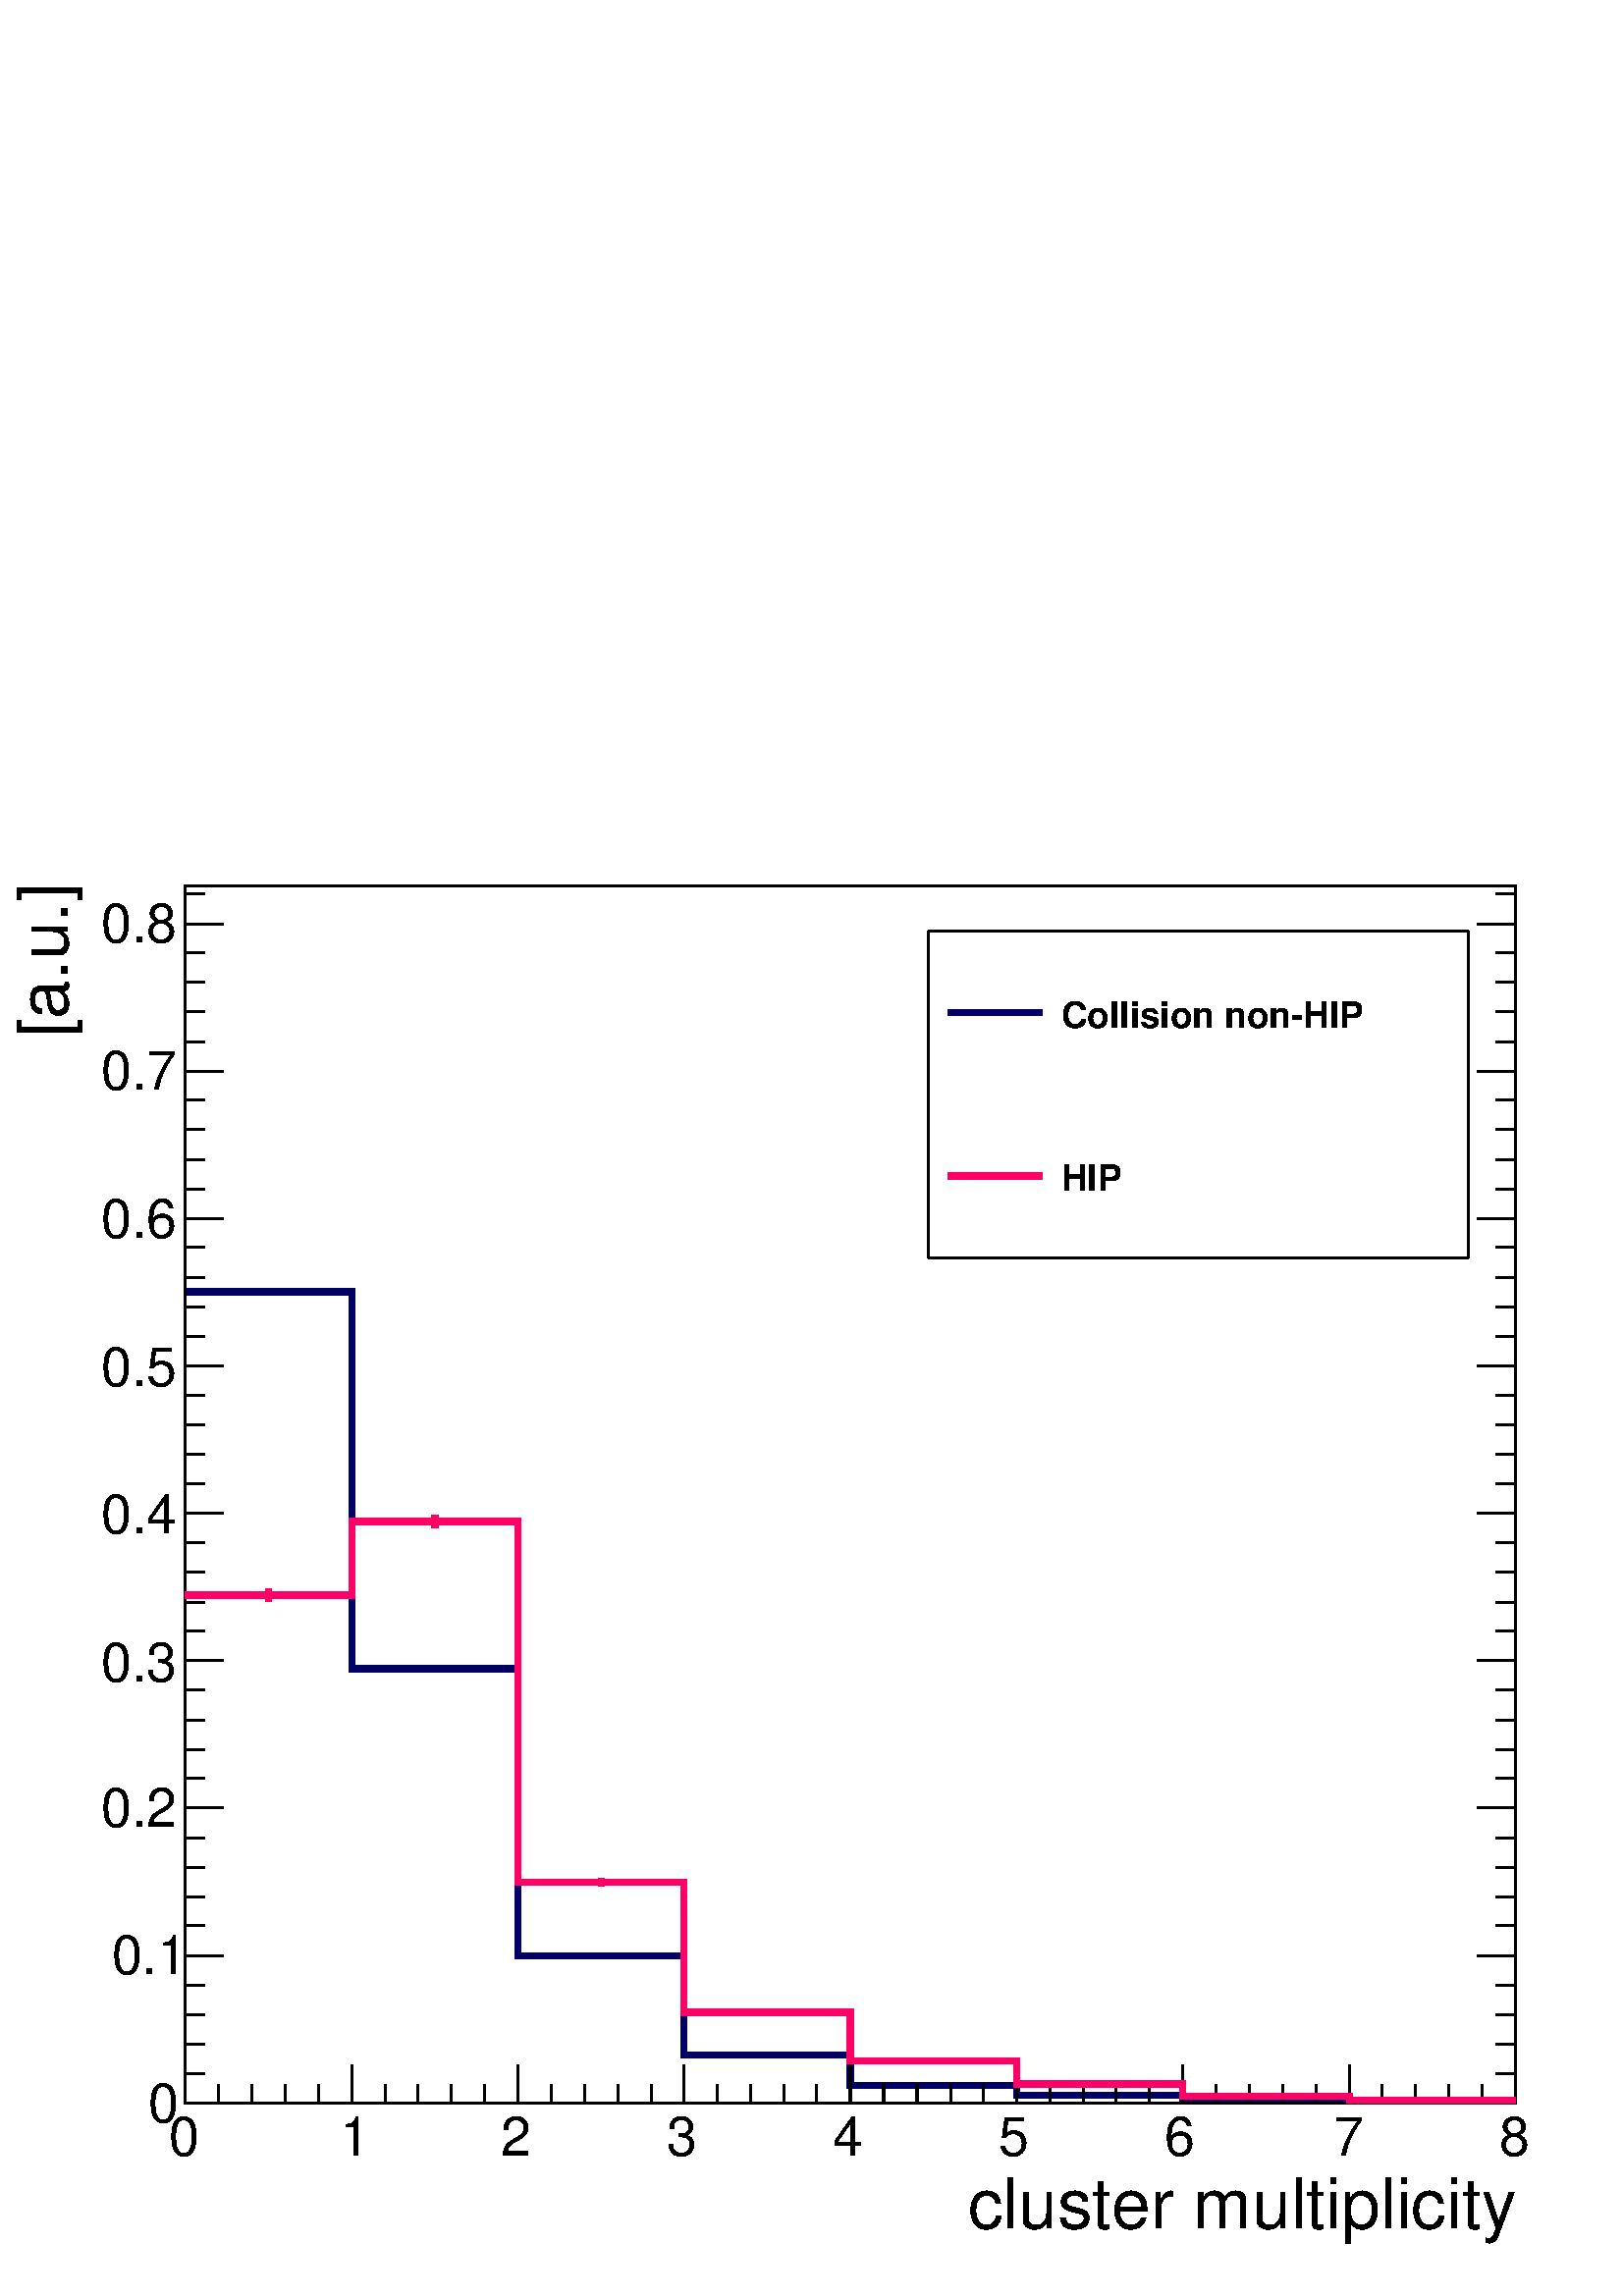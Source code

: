 %!PS-Adobe-2.0 EPSF-2.0
%%BoundingBox:  0 0 567 544
%%DocumentNeededResources: ProcSet (FontSetInit)
%%EndComments
%%BeginProlog
80 dict begin
/s {stroke} def /l {lineto} def /m {moveto} def /t {translate} def
/r {rotate} def /rl {roll}  def /R {repeat} def
/d {rlineto} def /rm {rmoveto} def /gr {grestore} def /f {eofill} def
/c {setrgbcolor} def /black {0 setgray} def /sd {setdash} def
/cl {closepath} def /sf {scalefont setfont} def /lw {setlinewidth} def
/box {m dup 0 exch d exch 0 d 0 exch neg d cl} def
/NC{systemdict begin initclip end}def/C{NC box clip newpath}def
/bl {box s} def /bf {gsave box gsave f grestore 1 lw [] 0 sd s grestore} def /Y { 0 exch d} def /X { 0 d} def 
/K {{pop pop 0 moveto} exch kshow} bind def
/ita {/ang 15 def gsave [1 0 ang dup sin exch cos div 1 0 0] concat} def 
/mp {newpath /y exch def /x exch def} def
/side {[w .77 mul w .23 mul] .385 w mul sd w 0 l currentpoint t -144 r} def
/mr {mp x y w2 0 360 arc} def /m24 {mr s} def /m20 {mr f} def
/mb {mp x y w2 add m w2 neg 0 d 0 w neg d w 0 d 0 w d cl} def
/mt {mp x y w2 add m w2 neg w neg d w 0 d cl} def
/m21 {mb f} def /m25 {mb s} def /m22 {mt f} def /m26{mt s} def
/m23 {mp x y w2 sub m w2 w d w neg 0 d cl f} def
/m27 {mp x y w2 add m w3 neg w2 neg d w3 w2 neg d w3 w2 d cl s} def
/m28 {mp x w2 sub y w2 sub w3 add m w3 0 d  0 w3 neg d w3 0 d 0 w3 d w3 0 d  0 w3 d w3 neg 0 d 0 w3 d w3 neg 0 d 0 w3 neg d w3 neg 0 d cl s } def
/m29 {mp gsave x w2 sub y w2 add w3 sub m currentpoint t 4 {side} repeat cl fill gr} def
/m30 {mp gsave x w2 sub y w2 add w3 sub m currentpoint t 4 {side} repeat cl s gr} def
/m31 {mp x y w2 sub m 0 w d x w2 sub y m w 0 d x w2 sub y w2 add m w w neg d x w2 sub y w2 sub m w w d s} def
/m32 {mp x y w2 sub m w2 w d w neg 0 d cl s} def
/m33 {mp x y w2 add m w3 neg w2 neg d w3 w2 neg d w3 w2 d cl f} def
/m34 {mp x w2 sub y w2 sub w3 add m w3 0 d  0 w3 neg d w3 0 d 0 w3 d w3 0 d  0 w3 d w3 neg 0 d 0 w3 d w3 neg 0 d 0 w3 neg d w3 neg 0 d cl f } def
/m2 {mp x y w2 sub m 0 w d x w2 sub y m w 0 d s} def
/m5 {mp x w2 sub y w2 sub m w w d x w2 sub y w2 add m w w neg d s} def
%%IncludeResource: ProcSet (FontSetInit)
%%IncludeResource: font Times-Roman
%%IncludeResource: font Times-Italic
%%IncludeResource: font Times-Bold
%%IncludeResource: font Times-BoldItalic
%%IncludeResource: font Helvetica
%%IncludeResource: font Helvetica-Oblique
%%IncludeResource: font Helvetica-Bold
%%IncludeResource: font Helvetica-BoldOblique
%%IncludeResource: font Courier
%%IncludeResource: font Courier-Oblique
%%IncludeResource: font Courier-Bold
%%IncludeResource: font Courier-BoldOblique
%%IncludeResource: font Symbol
%%IncludeResource: font ZapfDingbats
/reEncode {exch findfont dup length dict begin {1 index /FID eq  {pop pop} {def} ifelse } forall /Encoding exch def currentdict end dup /FontName get exch definefont pop } def [/Times-Bold /Times-Italic /Times-BoldItalic /Helvetica /Helvetica-Oblique
 /Helvetica-Bold /Helvetica-BoldOblique /Courier /Courier-Oblique /Courier-Bold /Courier-BoldOblique /Times-Roman /AvantGarde-Book /AvantGarde-BookOblique /AvantGarde-Demi /AvantGarde-DemiOblique /Bookman-Demi /Bookman-DemiItalic /Bookman-Light
 /Bookman-LightItalic /Helvetica-Narrow /Helvetica-Narrow-Bold /Helvetica-Narrow-BoldOblique /Helvetica-Narrow-Oblique /NewCenturySchlbk-Roman /NewCenturySchlbk-Bold /NewCenturySchlbk-BoldItalic /NewCenturySchlbk-Italic /Palatino-Bold
 /Palatino-BoldItalic /Palatino-Italic /Palatino-Roman ] {ISOLatin1Encoding reEncode } forall
%%EndProlog
%%BeginSetup
%%EndSetup
newpath  gsave  .25 .25 scale  gsave  0 0 t black[  ] 0 sd 3 lw 1 1 1 c 2268 2176 0 0 bf black 1 1 1 c black 1950 1785 272 283 bl 1950 1785 272 283 bl 0 0 0.4 c 9 lw 1 1 1 c 0 0 0.4 c 394 1472 m 1 Y s 394 1473 m s 3 lw /w 2 def /w2 {w 2 div} def /w3
 {w 3 div} def 394 1473 m20 9 lw 638 919 m 1 Y s 638 920 m s 3 lw 638 920 m20 9 lw 882 499 m s 882 499 m s 3 lw 882 499 m20 9 lw 1125 353 m s 1125 353 m s 3 lw 1125 353 m20 9 lw 1369 309 m s 1369 309 m 1 Y s 3 lw 1369 309 m20 9 lw 1613 295 m s 1613
 295 m s 3 lw 1613 295 m20 9 lw 1857 289 m s 1857 289 m s 3 lw 1857 289 m20 9 lw 2100 286 m s 2100 286 m s 3 lw 2100 286 m20 9 lw 1 1 1 c 0 0 0.4 c 272 1473 m 244 X -553 Y 244 X -421 Y 243 X -146 Y 244 X -44 Y 244 X -14 Y 244 X -6 Y 244 X -3 Y 243 X
 s black 3 lw 272 283 m 1950 X s
 gsave  2268 2176 0 0 C 1419.23 98.927 t 0 r /Helvetica findfont 102.732 sf 0 0 m (cluster multiplicity) show NC gr  272 339 m -56 Y s 321 311 m -28 Y s 370 311 m -28 Y s 418 311 m -28 Y s 467 311 m -28 Y s 516 339 m -56 Y s 565 311 m -28 Y s 613
 311 m -28 Y s 662 311 m -28 Y s 711 311 m -28 Y s 760 339 m -56 Y s 808 311 m -28 Y s 857 311 m -28 Y s 906 311 m -28 Y s 955 311 m -28 Y s 1003 339 m -56 Y s 1052 311 m -28 Y s 1101 311 m -28 Y s 1150 311 m -28 Y s 1198 311 m -28 Y s 1247 339 m -56
 Y s 1296 311 m -28 Y s 1345 311 m -28 Y s 1394 311 m -28 Y s 1442 311 m -28 Y s 1491 339 m -56 Y s 1540 311 m -28 Y s 1589 311 m -28 Y s 1637 311 m -28 Y s 1686 311 m -28 Y s 1735 339 m -56 Y s 1784 311 m -28 Y s 1832 311 m -28 Y s 1881 311 m -28 Y
 s 1930 311 m -28 Y s 1979 339 m -56 Y s 2027 311 m -28 Y s 2076 311 m -28 Y s 2125 311 m -28 Y s 2174 311 m -28 Y s 2222 339 m -56 Y s
 gsave  2268 2176 0 0 C 247.318 205.464 t 0 r /Helvetica findfont 79.903 sf 0 0 m (0) show NC gr 
 gsave  2268 2176 0 0 C 498.441 205.464 t 0 r /Helvetica findfont 79.903 sf 0 0 m (1) show NC gr 
 gsave  2268 2176 0 0 C 734.344 205.464 t 0 r /Helvetica findfont 79.903 sf 0 0 m (2) show NC gr 
 gsave  2268 2176 0 0 C 977.858 205.464 t 0 r /Helvetica findfont 79.903 sf 0 0 m (3) show NC gr 
 gsave  2268 2176 0 0 C 1221.37 205.464 t 0 r /Helvetica findfont 79.903 sf 0 0 m (4) show NC gr 
 gsave  2268 2176 0 0 C 1464.88 205.464 t 0 r /Helvetica findfont 79.903 sf 0 0 m (5) show NC gr 
 gsave  2268 2176 0 0 C 1708.4 205.464 t 0 r /Helvetica findfont 79.903 sf 0 0 m (6) show NC gr 
 gsave  2268 2176 0 0 C 1955.72 205.464 t 0 r /Helvetica findfont 79.903 sf 0 0 m (7) show NC gr 
 gsave  2268 2176 0 0 C 2199.23 205.464 t 0 r /Helvetica findfont 79.903 sf 0 0 m (8) show NC gr  272 283 m 1785 Y s
 gsave  2268 2176 0 0 C 98.927 1845.37 t 90 r /Helvetica findfont 102.732 sf 0 0 m ([a.u.]) show NC gr  328 283 m -56 X s 300 326 m -28 X s 300 369 m -28 X s 300 413 m -28 X s 300 456 m -28 X s 328 499 m -56 X s 300 543 m -28 X s 300 586 m -28 X s
 300 629 m -28 X s 300 672 m -28 X s 328 716 m -56 X s 300 759 m -28 X s 300 802 m -28 X s 300 845 m -28 X s 300 889 m -28 X s 328 932 m -56 X s 300 975 m -28 X s 300 1018 m -28 X s 300 1062 m -28 X s 300 1105 m -28 X s 328 1148 m -56 X s 300 1191 m
 -28 X s 300 1235 m -28 X s 300 1278 m -28 X s 300 1321 m -28 X s 328 1365 m -56 X s 300 1408 m -28 X s 300 1451 m -28 X s 300 1494 m -28 X s 300 1538 m -28 X s 328 1581 m -56 X s 300 1624 m -28 X s 300 1667 m -28 X s 300 1711 m -28 X s 300 1754 m
 -28 X s 328 1797 m -56 X s 300 1840 m -28 X s 300 1884 m -28 X s 300 1927 m -28 X s 300 1970 m -28 X s 328 2013 m -56 X s 328 2013 m -56 X s 300 2057 m -28 X s
 gsave  2268 2176 0 0 C 216.879 254.928 t 0 r /Helvetica findfont 79.903 sf 0 0 m (0) show NC gr 
 gsave  2268 2176 0 0 C 163.61 471.807 t 0 r /Helvetica findfont 79.903 sf 0 0 m (0.1) show NC gr 
 gsave  2268 2176 0 0 C 148.391 688.686 t 0 r /Helvetica findfont 79.903 sf 0 0 m (0.2) show NC gr 
 gsave  2268 2176 0 0 C 148.391 901.76 t 0 r /Helvetica findfont 79.903 sf 0 0 m (0.3) show NC gr 
 gsave  2268 2176 0 0 C 148.391 1118.64 t 0 r /Helvetica findfont 79.903 sf 0 0 m (0.4) show NC gr 
 gsave  2268 2176 0 0 C 148.391 1335.52 t 0 r /Helvetica findfont 79.903 sf 0 0 m (0.5) show NC gr 
 gsave  2268 2176 0 0 C 148.391 1552.4 t 0 r /Helvetica findfont 79.903 sf 0 0 m (0.6) show NC gr 
 gsave  2268 2176 0 0 C 148.391 1769.28 t 0 r /Helvetica findfont 79.903 sf 0 0 m (0.7) show NC gr 
 gsave  2268 2176 0 0 C 148.391 1986.15 t 0 r /Helvetica findfont 79.903 sf 0 0 m (0.8) show NC gr  2222 283 m 1785 Y s 2167 283 m 55 X s 2194 326 m 28 X s 2194 369 m 28 X s 2194 413 m 28 X s 2194 456 m 28 X s 2167 499 m 55 X s 2194 543 m 28 X s
 2194 586 m 28 X s 2194 629 m 28 X s 2194 672 m 28 X s 2167 716 m 55 X s 2194 759 m 28 X s 2194 802 m 28 X s 2194 845 m 28 X s 2194 889 m 28 X s 2167 932 m 55 X s 2194 975 m 28 X s 2194 1018 m 28 X s 2194 1062 m 28 X s 2194 1105 m 28 X s 2167 1148 m
 55 X s 2194 1191 m 28 X s 2194 1235 m 28 X s 2194 1278 m 28 X s 2194 1321 m 28 X s 2167 1365 m 55 X s 2194 1408 m 28 X s 2194 1451 m 28 X s 2194 1494 m 28 X s 2194 1538 m 28 X s 2167 1581 m 55 X s 2194 1624 m 28 X s 2194 1667 m 28 X s 2194 1711 m 28
 X s 2194 1754 m 28 X s 2167 1797 m 55 X s 2194 1840 m 28 X s 2194 1884 m 28 X s 2194 1927 m 28 X s 2194 1970 m 28 X s 2167 2013 m 55 X s 2167 2013 m 55 X s 2194 2057 m 28 X s 1 1 1 c 793 479 1361 1523 bf black 1361 1523 m 793 X s 2154 1523 m 479 Y s
 2154 2002 m -793 X s 1361 2002 m -479 Y s
 gsave  2268 2176 0 0 C 1556.2 1860.59 t 0 r /Helvetica-Bold findfont 53.269 sf 0 0 m (Collision non\255HIP) show NC gr  0 0 0.4 c 9 lw 1390 1883 m 139 X s 3 lw 1460 1883 m20 9 lw black
 gsave  2268 2176 0 0 C 1556.2 1620.88 t 0 r /Helvetica-Bold findfont 53.269 sf 0 0 m (HIP) show NC gr  1 0 0.4 c 1390 1643 m 139 X s 3 lw 1460 1643 m20 9 lw 1 1 1 c 1 0 0.4 c 394 1019 m 9 Y s 394 1028 m 9 Y s 3 lw 394 1028 m20 9 lw 638 1127 m 9 Y s
 638 1136 m 10 Y s 3 lw 638 1136 m20 9 lw 882 601 m 6 Y s 882 607 m 6 Y s 3 lw 882 607 m20 9 lw 1125 412 m 4 Y s 1125 416 m 4 Y s 3 lw 1125 416 m20 9 lw 1369 343 m 2 Y s 1369 345 m 3 Y s 3 lw 1369 345 m20 9 lw 1613 310 m 1 Y s 1613 311 m 2 Y s 3 lw
 1613 311 m20 9 lw 1857 292 m 1 Y s 1857 293 m 1 Y s 3 lw 1857 293 m20 9 lw 2100 286 m 1 Y s 2100 287 m s 3 lw 2100 287 m20 9 lw 1 1 1 c 1 0 0.4 c 272 1028 m 244 X 108 Y 244 X -529 Y 243 X -191 Y 244 X -71 Y 244 X -34 Y 244 X -18 Y 244 X -6 Y 243 X s
 black 3 lw 1 1 1 c 793 479 1361 1523 bf black 1361 1523 m 793 X s 2154 1523 m 479 Y s 2154 2002 m -793 X s 1361 2002 m -479 Y s
 gsave  2268 2176 0 0 C 1556.2 1860.59 t 0 r /Helvetica-Bold findfont 53.269 sf 0 0 m (Collision non\255HIP) show NC gr  0 0 0.4 c 9 lw 1390 1883 m 139 X s 3 lw 1460 1883 m20 9 lw black
 gsave  2268 2176 0 0 C 1556.2 1620.88 t 0 r /Helvetica-Bold findfont 53.269 sf 0 0 m (HIP) show NC gr  1 0 0.4 c 1390 1643 m 139 X s 3 lw 1460 1643 m20 9 lw
 gr  gr showpage
end
%%EOF

